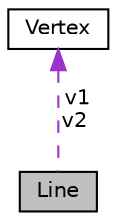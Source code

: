 digraph "Line"
{
 // LATEX_PDF_SIZE
  edge [fontname="Helvetica",fontsize="10",labelfontname="Helvetica",labelfontsize="10"];
  node [fontname="Helvetica",fontsize="10",shape=record];
  Node1 [label="Line",height=0.2,width=0.4,color="black", fillcolor="grey75", style="filled", fontcolor="black",tooltip=" "];
  Node2 -> Node1 [dir="back",color="darkorchid3",fontsize="10",style="dashed",label=" v1\nv2" ,fontname="Helvetica"];
  Node2 [label="Vertex",height=0.2,width=0.4,color="black", fillcolor="white", style="filled",URL="$classVertex.html",tooltip="Represents a vertex of the polygon."];
}
